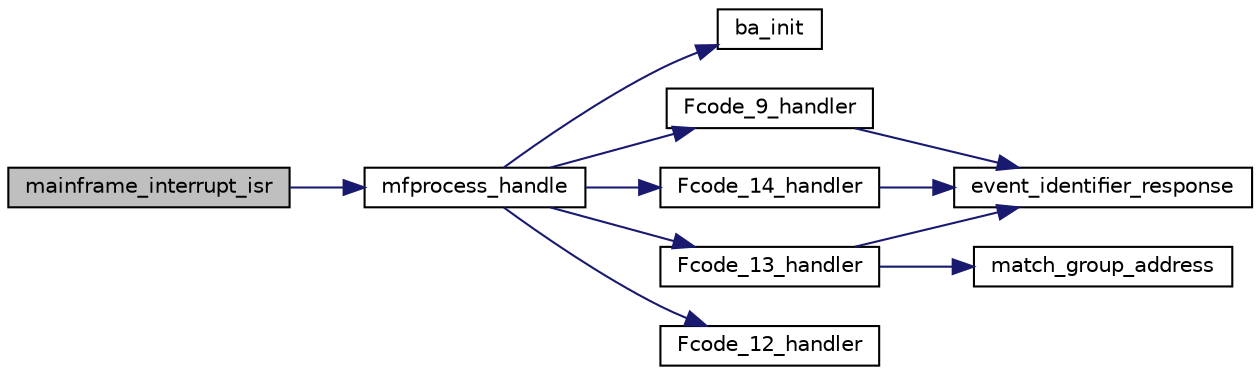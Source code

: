 digraph "mainframe_interrupt_isr"
{
  edge [fontname="Helvetica",fontsize="10",labelfontname="Helvetica",labelfontsize="10"];
  node [fontname="Helvetica",fontsize="10",shape=record];
  rankdir="LR";
  Node1 [label="mainframe_interrupt_isr",height=0.2,width=0.4,color="black", fillcolor="grey75", style="filled" fontcolor="black"];
  Node1 -> Node2 [color="midnightblue",fontsize="10",style="solid",fontname="Helvetica"];
  Node2 [label="mfprocess_handle",height=0.2,width=0.4,color="black", fillcolor="white", style="filled",URL="$intr_8c.html#ab584a16083147d1ba0a6313eb9724efe"];
  Node2 -> Node3 [color="midnightblue",fontsize="10",style="solid",fontname="Helvetica"];
  Node3 [label="ba_init",height=0.2,width=0.4,color="black", fillcolor="white", style="filled",URL="$ba_8c.html#a7b0b05d7410aab4d1ca74260ac1ab85e"];
  Node2 -> Node4 [color="midnightblue",fontsize="10",style="solid",fontname="Helvetica"];
  Node4 [label="Fcode_9_handler",height=0.2,width=0.4,color="black", fillcolor="white", style="filled",URL="$_message_data_8c.html#ae17af93880c5ca35360efbbd5ac5dfc5"];
  Node4 -> Node5 [color="midnightblue",fontsize="10",style="solid",fontname="Helvetica"];
  Node5 [label="event_identifier_response",height=0.2,width=0.4,color="black", fillcolor="white", style="filled",URL="$_message_data_8c.html#a2d7428c8ae63af4fcfe3455f9a49d35c"];
  Node2 -> Node6 [color="midnightblue",fontsize="10",style="solid",fontname="Helvetica"];
  Node6 [label="Fcode_13_handler",height=0.2,width=0.4,color="black", fillcolor="white", style="filled",URL="$_message_data_8c.html#a50a0387b7ebf76aff5ac9654ce70ab32"];
  Node6 -> Node7 [color="midnightblue",fontsize="10",style="solid",fontname="Helvetica"];
  Node7 [label="match_group_address",height=0.2,width=0.4,color="black", fillcolor="white", style="filled",URL="$_message_data_8c.html#a5df7897b656670e0d640c42d383726eb"];
  Node6 -> Node5 [color="midnightblue",fontsize="10",style="solid",fontname="Helvetica"];
  Node2 -> Node8 [color="midnightblue",fontsize="10",style="solid",fontname="Helvetica"];
  Node8 [label="Fcode_14_handler",height=0.2,width=0.4,color="black", fillcolor="white", style="filled",URL="$_message_data_8c.html#aa548fde1545ec5d114a24fb9d2e21097"];
  Node8 -> Node5 [color="midnightblue",fontsize="10",style="solid",fontname="Helvetica"];
  Node2 -> Node9 [color="midnightblue",fontsize="10",style="solid",fontname="Helvetica"];
  Node9 [label="Fcode_12_handler",height=0.2,width=0.4,color="black", fillcolor="white", style="filled",URL="$_message_data_8c.html#aa823ce0ee8cc5047828791a01aecb820"];
}
